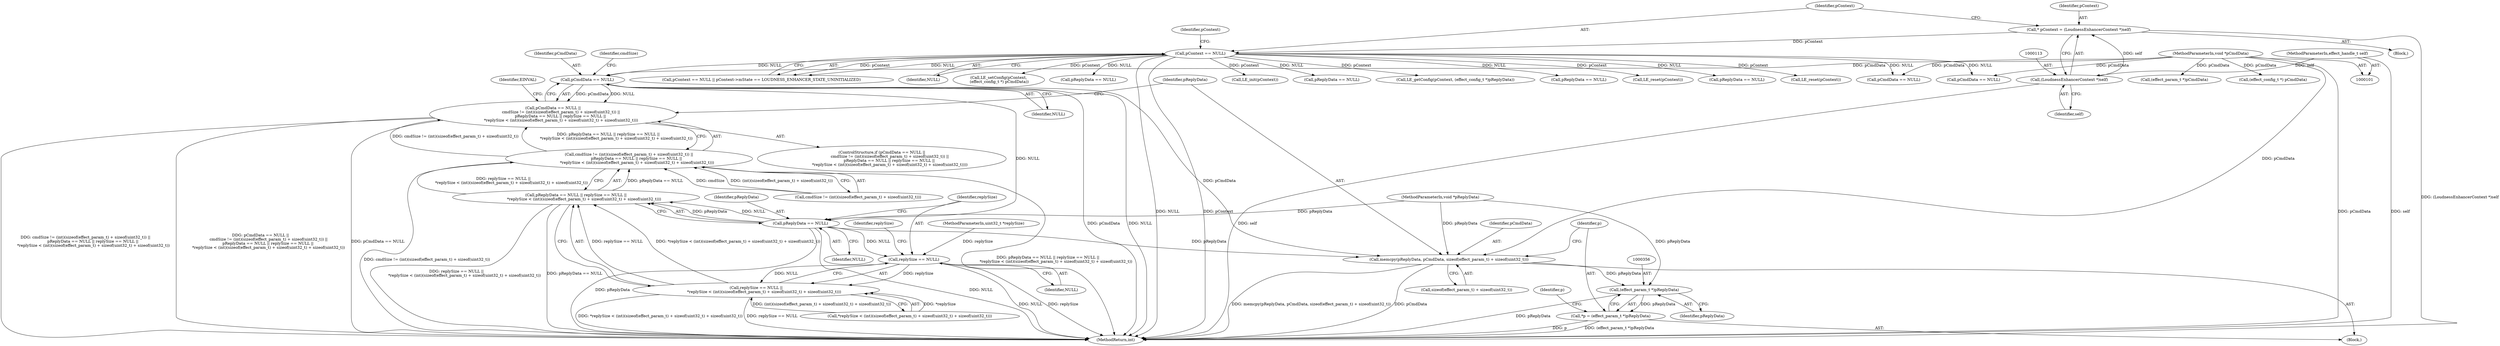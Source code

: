digraph "0_Android_aeea52da00d210587fb3ed895de3d5f2e0264c88_3@pointer" {
"1000306" [label="(Call,pCmdData == NULL)"];
"1000105" [label="(MethodParameterIn,void *pCmdData)"];
"1000118" [label="(Call,pContext == NULL)"];
"1000110" [label="(Call,* pContext = (LoudnessEnhancerContext *)self)"];
"1000112" [label="(Call,(LoudnessEnhancerContext *)self)"];
"1000102" [label="(MethodParameterIn,effect_handle_t self)"];
"1000305" [label="(Call,pCmdData == NULL ||\n             cmdSize != (int)(sizeof(effect_param_t) + sizeof(uint32_t)) ||\n            pReplyData == NULL || replySize == NULL ||\n             *replySize < (int)(sizeof(effect_param_t) + sizeof(uint32_t) + sizeof(uint32_t)))"];
"1000320" [label="(Call,pReplyData == NULL)"];
"1000319" [label="(Call,pReplyData == NULL || replySize == NULL ||\n             *replySize < (int)(sizeof(effect_param_t) + sizeof(uint32_t) + sizeof(uint32_t)))"];
"1000309" [label="(Call,cmdSize != (int)(sizeof(effect_param_t) + sizeof(uint32_t)) ||\n            pReplyData == NULL || replySize == NULL ||\n             *replySize < (int)(sizeof(effect_param_t) + sizeof(uint32_t) + sizeof(uint32_t)))"];
"1000324" [label="(Call,replySize == NULL)"];
"1000323" [label="(Call,replySize == NULL ||\n             *replySize < (int)(sizeof(effect_param_t) + sizeof(uint32_t) + sizeof(uint32_t)))"];
"1000344" [label="(Call,memcpy(pReplyData, pCmdData, sizeof(effect_param_t) + sizeof(uint32_t)))"];
"1000355" [label="(Call,(effect_param_t *)pReplyData)"];
"1000353" [label="(Call,*p = (effect_param_t *)pReplyData)"];
"1000344" [label="(Call,memcpy(pReplyData, pCmdData, sizeof(effect_param_t) + sizeof(uint32_t)))"];
"1000325" [label="(Identifier,replySize)"];
"1000114" [label="(Identifier,self)"];
"1000266" [label="(Call,pReplyData == NULL)"];
"1000530" [label="(Call,LE_reset(pContext))"];
"1000136" [label="(Call,pReplyData == NULL)"];
"1000347" [label="(Call,sizeof(effect_param_t) + sizeof(uint32_t))"];
"1000217" [label="(Call,LE_reset(pContext))"];
"1000329" [label="(Identifier,replySize)"];
"1000346" [label="(Identifier,pCmdData)"];
"1000123" [label="(Identifier,pContext)"];
"1000303" [label="(Block,)"];
"1000355" [label="(Call,(effect_param_t *)pReplyData)"];
"1000117" [label="(Call,pContext == NULL || pContext->mState == LOUDNESS_ENHANCER_STATE_UNINITIALIZED)"];
"1000304" [label="(ControlStructure,if (pCmdData == NULL ||\n             cmdSize != (int)(sizeof(effect_param_t) + sizeof(uint32_t)) ||\n            pReplyData == NULL || replySize == NULL ||\n             *replySize < (int)(sizeof(effect_param_t) + sizeof(uint32_t) + sizeof(uint32_t))))"];
"1000107" [label="(MethodParameterIn,void *pReplyData)"];
"1000323" [label="(Call,replySize == NULL ||\n             *replySize < (int)(sizeof(effect_param_t) + sizeof(uint32_t) + sizeof(uint32_t)))"];
"1000309" [label="(Call,cmdSize != (int)(sizeof(effect_param_t) + sizeof(uint32_t)) ||\n            pReplyData == NULL || replySize == NULL ||\n             *replySize < (int)(sizeof(effect_param_t) + sizeof(uint32_t) + sizeof(uint32_t)))"];
"1000478" [label="(Call,(effect_param_t *)pCmdData)"];
"1000555" [label="(MethodReturn,int)"];
"1000311" [label="(Identifier,cmdSize)"];
"1000322" [label="(Identifier,NULL)"];
"1000120" [label="(Identifier,NULL)"];
"1000326" [label="(Identifier,NULL)"];
"1000306" [label="(Call,pCmdData == NULL)"];
"1000111" [label="(Identifier,pContext)"];
"1000345" [label="(Identifier,pReplyData)"];
"1000357" [label="(Identifier,pReplyData)"];
"1000191" [label="(Call,(effect_config_t *) pCmdData)"];
"1000189" [label="(Call,LE_setConfig(pContext,\n (effect_config_t *) pCmdData))"];
"1000307" [label="(Identifier,pCmdData)"];
"1000305" [label="(Call,pCmdData == NULL ||\n             cmdSize != (int)(sizeof(effect_param_t) + sizeof(uint32_t)) ||\n            pReplyData == NULL || replySize == NULL ||\n             *replySize < (int)(sizeof(effect_param_t) + sizeof(uint32_t) + sizeof(uint32_t)))"];
"1000198" [label="(Call,pReplyData == NULL)"];
"1000310" [label="(Call,cmdSize != (int)(sizeof(effect_param_t) + sizeof(uint32_t)))"];
"1000112" [label="(Call,(LoudnessEnhancerContext *)self)"];
"1000159" [label="(Call,pCmdData == NULL)"];
"1000320" [label="(Call,pReplyData == NULL)"];
"1000110" [label="(Call,* pContext = (LoudnessEnhancerContext *)self)"];
"1000343" [label="(Identifier,EINVAL)"];
"1000327" [label="(Call,*replySize < (int)(sizeof(effect_param_t) + sizeof(uint32_t) + sizeof(uint32_t)))"];
"1000354" [label="(Identifier,p)"];
"1000118" [label="(Call,pContext == NULL)"];
"1000436" [label="(Call,pCmdData == NULL)"];
"1000108" [label="(Block,)"];
"1000153" [label="(Call,LE_init(pContext))"];
"1000119" [label="(Identifier,pContext)"];
"1000353" [label="(Call,*p = (effect_param_t *)pReplyData)"];
"1000223" [label="(Call,pReplyData == NULL)"];
"1000210" [label="(Call,LE_getConfig(pContext, (effect_config_t *)pReplyData))"];
"1000319" [label="(Call,pReplyData == NULL || replySize == NULL ||\n             *replySize < (int)(sizeof(effect_param_t) + sizeof(uint32_t) + sizeof(uint32_t)))"];
"1000105" [label="(MethodParameterIn,void *pCmdData)"];
"1000324" [label="(Call,replySize == NULL)"];
"1000308" [label="(Identifier,NULL)"];
"1000321" [label="(Identifier,pReplyData)"];
"1000360" [label="(Identifier,p)"];
"1000106" [label="(MethodParameterIn,uint32_t *replySize)"];
"1000102" [label="(MethodParameterIn,effect_handle_t self)"];
"1000306" -> "1000305"  [label="AST: "];
"1000306" -> "1000308"  [label="CFG: "];
"1000307" -> "1000306"  [label="AST: "];
"1000308" -> "1000306"  [label="AST: "];
"1000311" -> "1000306"  [label="CFG: "];
"1000305" -> "1000306"  [label="CFG: "];
"1000306" -> "1000555"  [label="DDG: pCmdData"];
"1000306" -> "1000555"  [label="DDG: NULL"];
"1000306" -> "1000305"  [label="DDG: pCmdData"];
"1000306" -> "1000305"  [label="DDG: NULL"];
"1000105" -> "1000306"  [label="DDG: pCmdData"];
"1000118" -> "1000306"  [label="DDG: NULL"];
"1000306" -> "1000320"  [label="DDG: NULL"];
"1000306" -> "1000344"  [label="DDG: pCmdData"];
"1000105" -> "1000101"  [label="AST: "];
"1000105" -> "1000555"  [label="DDG: pCmdData"];
"1000105" -> "1000159"  [label="DDG: pCmdData"];
"1000105" -> "1000191"  [label="DDG: pCmdData"];
"1000105" -> "1000344"  [label="DDG: pCmdData"];
"1000105" -> "1000436"  [label="DDG: pCmdData"];
"1000105" -> "1000478"  [label="DDG: pCmdData"];
"1000118" -> "1000117"  [label="AST: "];
"1000118" -> "1000120"  [label="CFG: "];
"1000119" -> "1000118"  [label="AST: "];
"1000120" -> "1000118"  [label="AST: "];
"1000123" -> "1000118"  [label="CFG: "];
"1000117" -> "1000118"  [label="CFG: "];
"1000118" -> "1000555"  [label="DDG: NULL"];
"1000118" -> "1000555"  [label="DDG: pContext"];
"1000118" -> "1000117"  [label="DDG: pContext"];
"1000118" -> "1000117"  [label="DDG: NULL"];
"1000110" -> "1000118"  [label="DDG: pContext"];
"1000118" -> "1000136"  [label="DDG: NULL"];
"1000118" -> "1000153"  [label="DDG: pContext"];
"1000118" -> "1000159"  [label="DDG: NULL"];
"1000118" -> "1000189"  [label="DDG: pContext"];
"1000118" -> "1000198"  [label="DDG: NULL"];
"1000118" -> "1000210"  [label="DDG: pContext"];
"1000118" -> "1000217"  [label="DDG: pContext"];
"1000118" -> "1000223"  [label="DDG: NULL"];
"1000118" -> "1000266"  [label="DDG: NULL"];
"1000118" -> "1000436"  [label="DDG: NULL"];
"1000118" -> "1000530"  [label="DDG: pContext"];
"1000110" -> "1000108"  [label="AST: "];
"1000110" -> "1000112"  [label="CFG: "];
"1000111" -> "1000110"  [label="AST: "];
"1000112" -> "1000110"  [label="AST: "];
"1000119" -> "1000110"  [label="CFG: "];
"1000110" -> "1000555"  [label="DDG: (LoudnessEnhancerContext *)self"];
"1000112" -> "1000110"  [label="DDG: self"];
"1000112" -> "1000114"  [label="CFG: "];
"1000113" -> "1000112"  [label="AST: "];
"1000114" -> "1000112"  [label="AST: "];
"1000112" -> "1000555"  [label="DDG: self"];
"1000102" -> "1000112"  [label="DDG: self"];
"1000102" -> "1000101"  [label="AST: "];
"1000102" -> "1000555"  [label="DDG: self"];
"1000305" -> "1000304"  [label="AST: "];
"1000305" -> "1000309"  [label="CFG: "];
"1000309" -> "1000305"  [label="AST: "];
"1000343" -> "1000305"  [label="CFG: "];
"1000345" -> "1000305"  [label="CFG: "];
"1000305" -> "1000555"  [label="DDG: cmdSize != (int)(sizeof(effect_param_t) + sizeof(uint32_t)) ||\n            pReplyData == NULL || replySize == NULL ||\n             *replySize < (int)(sizeof(effect_param_t) + sizeof(uint32_t) + sizeof(uint32_t))"];
"1000305" -> "1000555"  [label="DDG: pCmdData == NULL ||\n             cmdSize != (int)(sizeof(effect_param_t) + sizeof(uint32_t)) ||\n            pReplyData == NULL || replySize == NULL ||\n             *replySize < (int)(sizeof(effect_param_t) + sizeof(uint32_t) + sizeof(uint32_t))"];
"1000305" -> "1000555"  [label="DDG: pCmdData == NULL"];
"1000309" -> "1000305"  [label="DDG: cmdSize != (int)(sizeof(effect_param_t) + sizeof(uint32_t))"];
"1000309" -> "1000305"  [label="DDG: pReplyData == NULL || replySize == NULL ||\n             *replySize < (int)(sizeof(effect_param_t) + sizeof(uint32_t) + sizeof(uint32_t))"];
"1000320" -> "1000319"  [label="AST: "];
"1000320" -> "1000322"  [label="CFG: "];
"1000321" -> "1000320"  [label="AST: "];
"1000322" -> "1000320"  [label="AST: "];
"1000325" -> "1000320"  [label="CFG: "];
"1000319" -> "1000320"  [label="CFG: "];
"1000320" -> "1000555"  [label="DDG: NULL"];
"1000320" -> "1000555"  [label="DDG: pReplyData"];
"1000320" -> "1000319"  [label="DDG: pReplyData"];
"1000320" -> "1000319"  [label="DDG: NULL"];
"1000107" -> "1000320"  [label="DDG: pReplyData"];
"1000320" -> "1000324"  [label="DDG: NULL"];
"1000320" -> "1000344"  [label="DDG: pReplyData"];
"1000319" -> "1000309"  [label="AST: "];
"1000319" -> "1000323"  [label="CFG: "];
"1000323" -> "1000319"  [label="AST: "];
"1000309" -> "1000319"  [label="CFG: "];
"1000319" -> "1000555"  [label="DDG: replySize == NULL ||\n             *replySize < (int)(sizeof(effect_param_t) + sizeof(uint32_t) + sizeof(uint32_t))"];
"1000319" -> "1000555"  [label="DDG: pReplyData == NULL"];
"1000319" -> "1000309"  [label="DDG: pReplyData == NULL"];
"1000319" -> "1000309"  [label="DDG: replySize == NULL ||\n             *replySize < (int)(sizeof(effect_param_t) + sizeof(uint32_t) + sizeof(uint32_t))"];
"1000323" -> "1000319"  [label="DDG: replySize == NULL"];
"1000323" -> "1000319"  [label="DDG: *replySize < (int)(sizeof(effect_param_t) + sizeof(uint32_t) + sizeof(uint32_t))"];
"1000309" -> "1000310"  [label="CFG: "];
"1000310" -> "1000309"  [label="AST: "];
"1000309" -> "1000555"  [label="DDG: cmdSize != (int)(sizeof(effect_param_t) + sizeof(uint32_t))"];
"1000309" -> "1000555"  [label="DDG: pReplyData == NULL || replySize == NULL ||\n             *replySize < (int)(sizeof(effect_param_t) + sizeof(uint32_t) + sizeof(uint32_t))"];
"1000310" -> "1000309"  [label="DDG: cmdSize"];
"1000310" -> "1000309"  [label="DDG: (int)(sizeof(effect_param_t) + sizeof(uint32_t))"];
"1000324" -> "1000323"  [label="AST: "];
"1000324" -> "1000326"  [label="CFG: "];
"1000325" -> "1000324"  [label="AST: "];
"1000326" -> "1000324"  [label="AST: "];
"1000329" -> "1000324"  [label="CFG: "];
"1000323" -> "1000324"  [label="CFG: "];
"1000324" -> "1000555"  [label="DDG: NULL"];
"1000324" -> "1000555"  [label="DDG: replySize"];
"1000324" -> "1000323"  [label="DDG: replySize"];
"1000324" -> "1000323"  [label="DDG: NULL"];
"1000106" -> "1000324"  [label="DDG: replySize"];
"1000323" -> "1000327"  [label="CFG: "];
"1000327" -> "1000323"  [label="AST: "];
"1000323" -> "1000555"  [label="DDG: replySize == NULL"];
"1000323" -> "1000555"  [label="DDG: *replySize < (int)(sizeof(effect_param_t) + sizeof(uint32_t) + sizeof(uint32_t))"];
"1000327" -> "1000323"  [label="DDG: *replySize"];
"1000327" -> "1000323"  [label="DDG: (int)(sizeof(effect_param_t) + sizeof(uint32_t) + sizeof(uint32_t))"];
"1000344" -> "1000303"  [label="AST: "];
"1000344" -> "1000347"  [label="CFG: "];
"1000345" -> "1000344"  [label="AST: "];
"1000346" -> "1000344"  [label="AST: "];
"1000347" -> "1000344"  [label="AST: "];
"1000354" -> "1000344"  [label="CFG: "];
"1000344" -> "1000555"  [label="DDG: memcpy(pReplyData, pCmdData, sizeof(effect_param_t) + sizeof(uint32_t))"];
"1000344" -> "1000555"  [label="DDG: pCmdData"];
"1000107" -> "1000344"  [label="DDG: pReplyData"];
"1000344" -> "1000355"  [label="DDG: pReplyData"];
"1000355" -> "1000353"  [label="AST: "];
"1000355" -> "1000357"  [label="CFG: "];
"1000356" -> "1000355"  [label="AST: "];
"1000357" -> "1000355"  [label="AST: "];
"1000353" -> "1000355"  [label="CFG: "];
"1000355" -> "1000555"  [label="DDG: pReplyData"];
"1000355" -> "1000353"  [label="DDG: pReplyData"];
"1000107" -> "1000355"  [label="DDG: pReplyData"];
"1000353" -> "1000303"  [label="AST: "];
"1000354" -> "1000353"  [label="AST: "];
"1000360" -> "1000353"  [label="CFG: "];
"1000353" -> "1000555"  [label="DDG: p"];
"1000353" -> "1000555"  [label="DDG: (effect_param_t *)pReplyData"];
}
